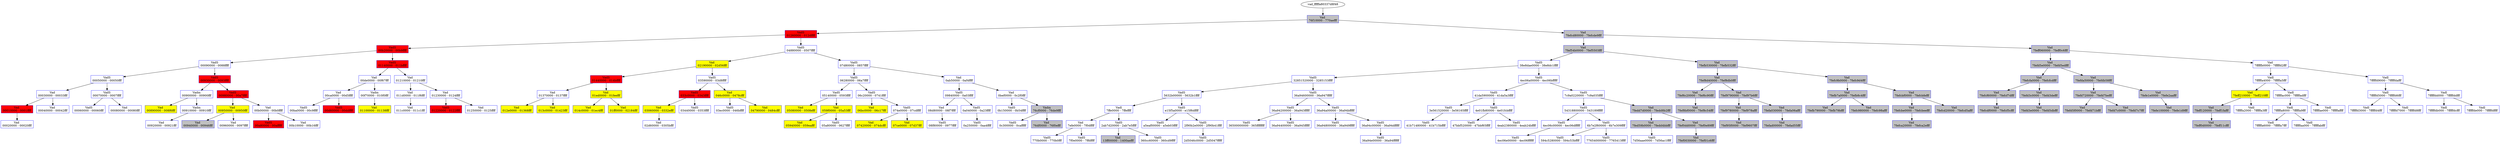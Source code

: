 /* Pid:   4236 */
digraph processtree {
graph [rankdir = "TB"];
vad_fffffa80337d8f48 -> vad_fffffa803244f6d0
vad_fffffa803244f6d0 [label = "{ Vad \n76f10000 - 770aefff }"shape = "record" color = "blue" style = "filled" fillcolor = "gray"];
vad_fffffa803244f6d0 -> vad_fffffa803162e8c0
vad_fffffa803162e8c0 [label = "{ VadS\n01260000 - 012dffff }"shape = "record" color = "blue" style = "filled" fillcolor = "red"];
vad_fffffa803162e8c0 -> vad_fffffa80317a9d20
vad_fffffa80317a9d20 [label = "{ VadS\n00b20000 - 00b9ffff }"shape = "record" color = "blue" style = "filled" fillcolor = "red"];
vad_fffffa80317a9d20 -> vad_fffffa80317d4690
vad_fffffa80317d4690 [label = "{ VadS\n00090000 - 0088ffff }"shape = "record" color = "blue" style = "filled" fillcolor = "white"];
vad_fffffa80317d4690 -> vad_fffffa8031617710
vad_fffffa8031617710 [label = "{ VadS\n00050000 - 00050fff }"shape = "record" color = "blue" style = "filled" fillcolor = "white"];
vad_fffffa8031617710 -> vad_fffffa8032726890
vad_fffffa8032726890 [label = "{ Vad \n00030000 - 00033fff }"shape = "record" color = "blue" style = "filled" fillcolor = "white"];
vad_fffffa8032726890 -> vad_fffffa80338ac170
vad_fffffa80338ac170 [label = "{ Vad \n00010000 - 0001ffff }"shape = "record" color = "blue" style = "filled" fillcolor = "red"];
vad_fffffa80338ac170 -> vad_fffffa8033846700
vad_fffffa8033846700 [label = "{ Vad \n00020000 - 00020fff }"shape = "record" color = "blue" style = "filled" fillcolor = "white"];
vad_fffffa8032726890 -> vad_fffffa80337b1ad0
vad_fffffa80337b1ad0 [label = "{ Vad \n00040000 - 00042fff }"shape = "record" color = "blue" style = "filled" fillcolor = "white"];
vad_fffffa8031617710 -> vad_fffffa803183f2b0
vad_fffffa803183f2b0 [label = "{ VadS\n00070000 - 0007ffff }"shape = "record" color = "blue" style = "filled" fillcolor = "white"];
vad_fffffa803183f2b0 -> vad_fffffa8031e1f820
vad_fffffa8031e1f820 [label = "{ VadS\n00060000 - 00060fff }"shape = "record" color = "blue" style = "filled" fillcolor = "white"];
vad_fffffa803183f2b0 -> vad_fffffa80338c02d0
vad_fffffa80338c02d0 [label = "{ Vad \n00080000 - 00080fff }"shape = "record" color = "blue" style = "filled" fillcolor = "white"];
vad_fffffa80317d4690 -> vad_fffffa803151ec90
vad_fffffa803151ec90 [label = "{ VadS\n00930000 - 0093ffff }"shape = "record" color = "blue" style = "filled" fillcolor = "red"];
vad_fffffa803151ec90 -> vad_fffffa803355b5d0
vad_fffffa803355b5d0 [label = "{ Vadm\n00900000 - 00900fff }"shape = "record" color = "blue" style = "filled" fillcolor = "white"];
vad_fffffa803355b5d0 -> vad_fffffa80317b6160
vad_fffffa80317b6160 [label = "{ Vad \n00890000 - 008f6fff }"shape = "record" color = "blue" style = "filled" fillcolor = "yellow"];
vad_fffffa803355b5d0 -> vad_fffffa8032d4c3d0
vad_fffffa8032d4c3d0 [label = "{ Vadm\n00910000 - 00910fff }"shape = "record" color = "blue" style = "filled" fillcolor = "white"];
vad_fffffa8032d4c3d0 -> vad_fffffa80338221a0
vad_fffffa80338221a0 [label = "{ Vad \n00920000 - 00921fff }"shape = "record" color = "blue" style = "filled" fillcolor = "white"];
vad_fffffa803151ec90 -> vad_fffffa8031f1db20
vad_fffffa8031f1db20 [label = "{ VadS\n00980000 - 00a7ffff }"shape = "record" color = "blue" style = "filled" fillcolor = "red"];
vad_fffffa8031f1db20 -> vad_fffffa8031719af0
vad_fffffa8031719af0 [label = "{ Vad \n00950000 - 00950fff }"shape = "record" color = "blue" style = "filled" fillcolor = "yellow"];
vad_fffffa8031719af0 -> vad_fffffa8033177a80
vad_fffffa8033177a80 [label = "{ Vad \n00940000 - 00946fff }"shape = "record" color = "blue" style = "filled" fillcolor = "gray"];
vad_fffffa8031719af0 -> vad_fffffa8033916240
vad_fffffa8033916240 [label = "{ Vad \n00960000 - 0097ffff }"shape = "record" color = "blue" style = "filled" fillcolor = "white"];
vad_fffffa8031f1db20 -> vad_fffffa8033904640
vad_fffffa8033904640 [label = "{ Vad \n00b00000 - 00b0ffff }"shape = "record" color = "blue" style = "filled" fillcolor = "white"];
vad_fffffa8033904640 -> vad_fffffa803187e100
vad_fffffa803187e100 [label = "{ VadS\n00a80000 - 00afffff }"shape = "record" color = "blue" style = "filled" fillcolor = "red"];
vad_fffffa8033904640 -> vad_fffffa8033917900
vad_fffffa8033917900 [label = "{ Vad \n00b10000 - 00b16fff }"shape = "record" color = "blue" style = "filled" fillcolor = "white"];
vad_fffffa80317a9d20 -> vad_fffffa80317daee0
vad_fffffa80317daee0 [label = "{ VadS\n01140000 - 011bffff }"shape = "record" color = "blue" style = "filled" fillcolor = "red"];
vad_fffffa80317daee0 -> vad_fffffa803244b1b0
vad_fffffa803244b1b0 [label = "{ Vad \n00de0000 - 00f67fff }"shape = "record" color = "blue" style = "filled" fillcolor = "white"];
vad_fffffa803244b1b0 -> vad_fffffa803380c130
vad_fffffa803380c130 [label = "{ Vad \n00ca0000 - 00d5ffff }"shape = "record" color = "blue" style = "filled" fillcolor = "white"];
vad_fffffa803380c130 -> vad_fffffa8031528fc0
vad_fffffa8031528fc0 [label = "{ VadS\n00ba0000 - 00c9ffff }"shape = "record" color = "blue" style = "filled" fillcolor = "white"];
vad_fffffa803380c130 -> vad_fffffa8031582c30
vad_fffffa8031582c30 [label = "{ VadS\n00d60000 - 00ddffff }"shape = "record" color = "blue" style = "filled" fillcolor = "red"];
vad_fffffa803244b1b0 -> vad_fffffa8032a5b140
vad_fffffa8032a5b140 [label = "{ Vadm\n00f70000 - 010f0fff }"shape = "record" color = "blue" style = "filled" fillcolor = "white"];
vad_fffffa8032a5b140 -> vad_fffffa8033916360
vad_fffffa8033916360 [label = "{ Vad \n01100000 - 01138fff }"shape = "record" color = "blue" style = "filled" fillcolor = "yellow"];
vad_fffffa80317daee0 -> vad_fffffa80325f3520
vad_fffffa80325f3520 [label = "{ Vad \n01210000 - 01210fff }"shape = "record" color = "blue" style = "filled" fillcolor = "white"];
vad_fffffa80325f3520 -> vad_fffffa80338c0240
vad_fffffa80338c0240 [label = "{ Vad \n011d0000 - 011f6fff }"shape = "record" color = "blue" style = "filled" fillcolor = "white"];
vad_fffffa80338c0240 -> vad_fffffa8033917870
vad_fffffa8033917870 [label = "{ Vad \n011c0000 - 011c1fff }"shape = "record" color = "blue" style = "filled" fillcolor = "white"];
vad_fffffa80325f3520 -> vad_fffffa80338ab340
vad_fffffa80338ab340 [label = "{ Vad \n01230000 - 0124ffff }"shape = "record" color = "blue" style = "filled" fillcolor = "white"];
vad_fffffa80338ab340 -> vad_fffffa803186bca0
vad_fffffa803186bca0 [label = "{ VadS\n01220000 - 0122ffff }"shape = "record" color = "blue" style = "filled" fillcolor = "red"];
vad_fffffa80338ab340 -> vad_fffffa80338c33e0
vad_fffffa80338c33e0 [label = "{ Vad \n01250000 - 0125ffff }"shape = "record" color = "blue" style = "filled" fillcolor = "white"];
vad_fffffa803162e8c0 -> vad_fffffa80335cf5b0
vad_fffffa80335cf5b0 [label = "{ VadS\n04880000 - 0507ffff }"shape = "record" color = "blue" style = "filled" fillcolor = "white"];
vad_fffffa80335cf5b0 -> vad_fffffa80339162d0
vad_fffffa80339162d0 [label = "{ Vad \n02190000 - 02d56fff }"shape = "record" color = "blue" style = "filled" fillcolor = "yellow"];
vad_fffffa80339162d0 -> vad_fffffa80315605c0
vad_fffffa80315605c0 [label = "{ VadS\n01440000 - 014bffff }"shape = "record" color = "blue" style = "filled" fillcolor = "red"];
vad_fffffa80315605c0 -> vad_fffffa80338c3350
vad_fffffa80338c3350 [label = "{ Vad \n01370000 - 0137ffff }"shape = "record" color = "blue" style = "filled" fillcolor = "white"];
vad_fffffa80338c3350 -> vad_fffffa80311a1820
vad_fffffa80311a1820 [label = "{ Vad \n012e0000 - 01368fff }"shape = "record" color = "blue" style = "filled" fillcolor = "yellow"];
vad_fffffa80338c3350 -> vad_fffffa80324b0cd0
vad_fffffa80324b0cd0 [label = "{ Vad \n013c0000 - 01423fff }"shape = "record" color = "blue" style = "filled" fillcolor = "yellow"];
vad_fffffa80315605c0 -> vad_fffffa80311a18b0
vad_fffffa80311a18b0 [label = "{ Vad \n01ed0000 - 01feefff }"shape = "record" color = "blue" style = "filled" fillcolor = "yellow"];
vad_fffffa80311a18b0 -> vad_fffffa80311a1790
vad_fffffa80311a1790 [label = "{ Vad \n014c0000 - 01ec4fff }"shape = "record" color = "blue" style = "filled" fillcolor = "yellow"];
vad_fffffa80311a18b0 -> vad_fffffa8033916a50
vad_fffffa8033916a50 [label = "{ Vad \n01ff0000 - 02184fff }"shape = "record" color = "blue" style = "filled" fillcolor = "yellow"];
vad_fffffa80339162d0 -> vad_fffffa803382e170
vad_fffffa803382e170 [label = "{ VadS\n03590000 - 03d8ffff }"shape = "record" color = "blue" style = "filled" fillcolor = "white"];
vad_fffffa803382e170 -> vad_fffffa80337be1e0
vad_fffffa80337be1e0 [label = "{ VadS\n033c0000 - 0343ffff }"shape = "record" color = "blue" style = "filled" fillcolor = "red"];
vad_fffffa80337be1e0 -> vad_fffffa8033917990
vad_fffffa8033917990 [label = "{ Vad \n03060000 - 0332efff }"shape = "record" color = "blue" style = "filled" fillcolor = "yellow"];
vad_fffffa8033917990 -> vad_fffffa80339177e0
vad_fffffa80339177e0 [label = "{ Vad \n02d60000 - 0305bfff }"shape = "record" color = "blue" style = "filled" fillcolor = "white"];
vad_fffffa80337be1e0 -> vad_fffffa803380bd90
vad_fffffa803380bd90 [label = "{ VadS\n03440000 - 0353ffff }"shape = "record" color = "blue" style = "filled" fillcolor = "white"];
vad_fffffa803382e170 -> vad_fffffa8031427150
vad_fffffa8031427150 [label = "{ Vad \n046c0000 - 0478cfff }"shape = "record" color = "blue" style = "filled" fillcolor = "yellow"];
vad_fffffa8031427150 -> vad_fffffa803382fb80
vad_fffffa803382fb80 [label = "{ VadS\n03ec0000 - 046bffff }"shape = "record" color = "blue" style = "filled" fillcolor = "white"];
vad_fffffa8031427150 -> vad_fffffa8032736e50
vad_fffffa8032736e50 [label = "{ Vad \n04790000 - 0484cfff }"shape = "record" color = "blue" style = "filled" fillcolor = "yellow"];
vad_fffffa80335cf5b0 -> vad_fffffa8032d4e0c0
vad_fffffa8032d4e0c0 [label = "{ VadS\n07d80000 - 0857ffff }"shape = "record" color = "blue" style = "filled" fillcolor = "white"];
vad_fffffa8032d4e0c0 -> vad_fffffa803260b250
vad_fffffa803260b250 [label = "{ VadS\n06280000 - 06a7ffff }"shape = "record" color = "blue" style = "filled" fillcolor = "white"];
vad_fffffa803260b250 -> vad_fffffa80334e1d70
vad_fffffa80334e1d70 [label = "{ VadS\n05140000 - 0593ffff }"shape = "record" color = "blue" style = "filled" fillcolor = "white"];
vad_fffffa80334e1d70 -> vad_fffffa8032381100
vad_fffffa8032381100 [label = "{ Vad \n05080000 - 050fefff }"shape = "record" color = "blue" style = "filled" fillcolor = "yellow"];
vad_fffffa80334e1d70 -> vad_fffffa80324647e0
vad_fffffa80324647e0 [label = "{ Vad \n059f0000 - 05a53fff }"shape = "record" color = "blue" style = "filled" fillcolor = "yellow"];
vad_fffffa80324647e0 -> vad_fffffa803272f7b0
vad_fffffa803272f7b0 [label = "{ Vad \n05940000 - 059eafff }"shape = "record" color = "blue" style = "filled" fillcolor = "yellow"];
vad_fffffa80324647e0 -> vad_fffffa803332f590
vad_fffffa803332f590 [label = "{ VadS\n05a80000 - 0627ffff }"shape = "record" color = "blue" style = "filled" fillcolor = "white"];
vad_fffffa803260b250 -> vad_fffffa8031e54940
vad_fffffa8031e54940 [label = "{ VadS\n06c20000 - 0741ffff }"shape = "record" color = "blue" style = "filled" fillcolor = "white"];
vad_fffffa8031e54940 -> vad_fffffa803258f6b0
vad_fffffa803258f6b0 [label = "{ Vad \n06bc0000 - 06c17fff }"shape = "record" color = "blue" style = "filled" fillcolor = "yellow"];
vad_fffffa8031e54940 -> vad_fffffa803378d930
vad_fffffa803378d930 [label = "{ VadS\n074e0000 - 07cdffff }"shape = "record" color = "blue" style = "filled" fillcolor = "white"];
vad_fffffa803378d930 -> vad_fffffa80327f1e10
vad_fffffa80327f1e10 [label = "{ Vad \n07420000 - 074dcfff }"shape = "record" color = "blue" style = "filled" fillcolor = "yellow"];
vad_fffffa803378d930 -> vad_fffffa80325f58b0
vad_fffffa80325f58b0 [label = "{ Vad \n07ce0000 - 07d37fff }"shape = "record" color = "blue" style = "filled" fillcolor = "yellow"];
vad_fffffa8032d4e0c0 -> vad_fffffa80338fba40
vad_fffffa80338fba40 [label = "{ Vad \n0ab50000 - 0af4ffff }"shape = "record" color = "blue" style = "filled" fillcolor = "white"];
vad_fffffa80338fba40 -> vad_fffffa80333d8450
vad_fffffa80333d8450 [label = "{ VadS\n09840000 - 0a03ffff }"shape = "record" color = "blue" style = "filled" fillcolor = "white"];
vad_fffffa80333d8450 -> vad_fffffa803390f180
vad_fffffa803390f180 [label = "{ Vad \n08d80000 - 08f7ffff }"shape = "record" color = "blue" style = "filled" fillcolor = "white"];
vad_fffffa803390f180 -> vad_fffffa803182a8f0
vad_fffffa803182a8f0 [label = "{ VadS\n08f80000 - 0977ffff }"shape = "record" color = "blue" style = "filled" fillcolor = "white"];
vad_fffffa80333d8450 -> vad_fffffa8033821110
vad_fffffa8033821110 [label = "{ VadS\n0a040000 - 0a23ffff }"shape = "record" color = "blue" style = "filled" fillcolor = "white"];
vad_fffffa8033821110 -> vad_fffffa80315dd6b0
vad_fffffa80315dd6b0 [label = "{ VadS\n0a250000 - 0aa4ffff }"shape = "record" color = "blue" style = "filled" fillcolor = "white"];
vad_fffffa80338fba40 -> vad_fffffa8032722270
vad_fffffa8032722270 [label = "{ Vad \n0bef0000 - 0c2f0fff }"shape = "record" color = "blue" style = "filled" fillcolor = "white"];
vad_fffffa8032722270 -> vad_fffffa80331b78c0
vad_fffffa80331b78c0 [label = "{ VadS\n0b150000 - 0b54ffff }"shape = "record" color = "blue" style = "filled" fillcolor = "white"];
vad_fffffa8032722270 -> vad_fffffa803378df70
vad_fffffa803378df70 [label = "{ Vadm\n76cf0000 - 76de9fff }"shape = "record" color = "blue" style = "filled" fillcolor = "gray"];
vad_fffffa803378df70 -> vad_fffffa803266c010
vad_fffffa803266c010 [label = "{ VadS\n0c300000 - 0cafffff }"shape = "record" color = "blue" style = "filled" fillcolor = "white"];
vad_fffffa803378df70 -> vad_fffffa8033560a40
vad_fffffa8033560a40 [label = "{ Vad \n76df0000 - 76f0efff }"shape = "record" color = "blue" style = "filled" fillcolor = "gray"];
vad_fffffa803244f6d0 -> vad_fffffa80338941e0
vad_fffffa80338941e0 [label = "{ Vad \n7fefcd80000 - 7fefcde9fff }"shape = "record" color = "blue" style = "filled" fillcolor = "gray"];
vad_fffffa80338941e0 -> vad_fffffa80331779f0
vad_fffffa80331779f0 [label = "{ Vad \n7fef54b0000 - 7fef5503fff }"shape = "record" color = "blue" style = "filled" fillcolor = "gray"];
vad_fffffa80331779f0 -> vad_fffffa803367fe40
vad_fffffa803367fe40 [label = "{ VadS\n38e8dae0000 - 38e8dc1ffff }"shape = "record" color = "blue" style = "filled" fillcolor = "white"];
vad_fffffa803367fe40 -> vad_fffffa803244bbc0
vad_fffffa803244bbc0 [label = "{ VadS\n32851520000 - 3285153ffff }"shape = "record" color = "blue" style = "filled" fillcolor = "white"];
vad_fffffa803244bbc0 -> vad_fffffa8032589b70
vad_fffffa8032589b70 [label = "{ VadS\n5632b00000 - 5632b1ffff }"shape = "record" color = "blue" style = "filled" fillcolor = "white"];
vad_fffffa8032589b70 -> vad_fffffa80316a6820
vad_fffffa80316a6820 [label = "{ Vadl\n7ffe0000 - 7ffeffff }"shape = "record" color = "blue" style = "filled" fillcolor = "white"];
vad_fffffa80316a6820 -> vad_fffffa80338be110
vad_fffffa80338be110 [label = "{ Vad \n7efe0000 - 7f0dffff }"shape = "record" color = "blue" style = "filled" fillcolor = "white"];
vad_fffffa80338be110 -> vad_fffffa803155b240
vad_fffffa803155b240 [label = "{ VadS\n770b0000 - 770b0fff }"shape = "record" color = "blue" style = "filled" fillcolor = "white"];
vad_fffffa80338be110 -> vad_fffffa80327f6960
vad_fffffa80327f6960 [label = "{ VadS\n7f0e0000 - 7ffdffff }"shape = "record" color = "blue" style = "filled" fillcolor = "white"];
vad_fffffa80316a6820 -> vad_fffffa80337596d0
vad_fffffa80337596d0 [label = "{ VadS\n2ab7d20000 - 2ab7e5ffff }"shape = "record" color = "blue" style = "filled" fillcolor = "white"];
vad_fffffa80337596d0 -> vad_fffffa8032448db0
vad_fffffa8032448db0 [label = "{ Vad \n13ff00000 - 1400aefff }"shape = "record" color = "blue" style = "filled" fillcolor = "gray"];
vad_fffffa80337596d0 -> vad_fffffa80339160e0
vad_fffffa80339160e0 [label = "{ VadS\n360cc60000 - 360cd9ffff }"shape = "record" color = "blue" style = "filled" fillcolor = "white"];
vad_fffffa8032589b70 -> vad_fffffa803184b170
vad_fffffa803184b170 [label = "{ VadS\ne15f5a0000 - e15f6dffff }"shape = "record" color = "blue" style = "filled" fillcolor = "white"];
vad_fffffa803184b170 -> vad_fffffa8032722220
vad_fffffa8032722220 [label = "{ VadS\na5eaf00000 - a5eb03ffff }"shape = "record" color = "blue" style = "filled" fillcolor = "white"];
vad_fffffa803184b170 -> vad_fffffa80317845e0
vad_fffffa80317845e0 [label = "{ VadS\n2f90b2e0000 - 2f90b41ffff }"shape = "record" color = "blue" style = "filled" fillcolor = "white"];
vad_fffffa80317845e0 -> vad_fffffa80332e0880
vad_fffffa80332e0880 [label = "{ VadS\n2d5046c0000 - 2d5047fffff }"shape = "record" color = "blue" style = "filled" fillcolor = "white"];
vad_fffffa803244bbc0 -> vad_fffffa80316c7750
vad_fffffa80316c7750 [label = "{ VadS\n36a94600000 - 36a947fffff }"shape = "record" color = "blue" style = "filled" fillcolor = "white"];
vad_fffffa80316c7750 -> vad_fffffa8032616a00
vad_fffffa8032616a00 [label = "{ VadS\n36a94200000 - 36a943fffff }"shape = "record" color = "blue" style = "filled" fillcolor = "white"];
vad_fffffa8032616a00 -> vad_fffffa80317f26b0
vad_fffffa80317f26b0 [label = "{ VadS\n36500000000 - 365ffffffff }"shape = "record" color = "blue" style = "filled" fillcolor = "white"];
vad_fffffa8032616a00 -> vad_fffffa8031e6adb0
vad_fffffa8031e6adb0 [label = "{ VadS\n36a94400000 - 36a945fffff }"shape = "record" color = "blue" style = "filled" fillcolor = "white"];
vad_fffffa80316c7750 -> vad_fffffa8032c666d0
vad_fffffa8032c666d0 [label = "{ VadS\n36a94a00000 - 36a94bfffff }"shape = "record" color = "blue" style = "filled" fillcolor = "white"];
vad_fffffa8032c666d0 -> vad_fffffa80331ee970
vad_fffffa80331ee970 [label = "{ VadS\n36a94800000 - 36a949fffff }"shape = "record" color = "blue" style = "filled" fillcolor = "white"];
vad_fffffa8032c666d0 -> vad_fffffa8033823120
vad_fffffa8033823120 [label = "{ VadS\n36a94c00000 - 36a94dfffff }"shape = "record" color = "blue" style = "filled" fillcolor = "white"];
vad_fffffa8033823120 -> vad_fffffa80338ac5b0
vad_fffffa80338ac5b0 [label = "{ VadS\n36a94e00000 - 36a94ffffff }"shape = "record" color = "blue" style = "filled" fillcolor = "white"];
vad_fffffa803367fe40 -> vad_fffffa80334c99d0
vad_fffffa80334c99d0 [label = "{ VadS\n4ec06a00000 - 4ec06bfffff }"shape = "record" color = "blue" style = "filled" fillcolor = "white"];
vad_fffffa80334c99d0 -> vad_fffffa803267b9c0
vad_fffffa803267b9c0 [label = "{ VadS\n41da5900000 - 41da5a3ffff }"shape = "record" color = "blue" style = "filled" fillcolor = "white"];
vad_fffffa803267b9c0 -> vad_fffffa8031502940
vad_fffffa8031502940 [label = "{ VadS\n3e561520000 - 3e56165ffff }"shape = "record" color = "blue" style = "filled" fillcolor = "white"];
vad_fffffa8031502940 -> vad_fffffa8032886190
vad_fffffa8032886190 [label = "{ VadS\n41b71480000 - 41b715bffff }"shape = "record" color = "blue" style = "filled" fillcolor = "white"];
vad_fffffa803267b9c0 -> vad_fffffa80317134b0
vad_fffffa80317134b0 [label = "{ VadS\n4e01fb80000 - 4e01fcbffff }"shape = "record" color = "blue" style = "filled" fillcolor = "white"];
vad_fffffa80317134b0 -> vad_fffffa80317f9e40
vad_fffffa80317f9e40 [label = "{ VadS\n47bbf520000 - 47bbf65ffff }"shape = "record" color = "blue" style = "filled" fillcolor = "white"];
vad_fffffa80317134b0 -> vad_fffffa803274e820
vad_fffffa803274e820 [label = "{ VadS\n4eab2380000 - 4eab24bffff }"shape = "record" color = "blue" style = "filled" fillcolor = "white"];
vad_fffffa80334c99d0 -> vad_fffffa803177c930
vad_fffffa803177c930 [label = "{ VadS\n7c9a0220000 - 7c9a035ffff }"shape = "record" color = "blue" style = "filled" fillcolor = "white"];
vad_fffffa803177c930 -> vad_fffffa80338487f0
vad_fffffa80338487f0 [label = "{ VadS\n54318800000 - 543189fffff }"shape = "record" color = "blue" style = "filled" fillcolor = "white"];
vad_fffffa80338487f0 -> vad_fffffa8032d966a0
vad_fffffa8032d966a0 [label = "{ VadS\n4ec06c00000 - 4ec06dfffff }"shape = "record" color = "blue" style = "filled" fillcolor = "white"];
vad_fffffa8032d966a0 -> vad_fffffa8031e43860
vad_fffffa8031e43860 [label = "{ VadS\n4ec06e00000 - 4ec06ffffff }"shape = "record" color = "blue" style = "filled" fillcolor = "white"];
vad_fffffa80338487f0 -> vad_fffffa80325410d0
vad_fffffa80325410d0 [label = "{ VadS\n6b7e2f60000 - 6b7e309ffff }"shape = "record" color = "blue" style = "filled" fillcolor = "white"];
vad_fffffa80325410d0 -> vad_fffffa80310ab4c0
vad_fffffa80310ab4c0 [label = "{ VadS\n594c5280000 - 594c53bffff }"shape = "record" color = "blue" style = "filled" fillcolor = "white"];
vad_fffffa80325410d0 -> vad_fffffa8032767bd0
vad_fffffa8032767bd0 [label = "{ VadS\n77654000000 - 7765413ffff }"shape = "record" color = "blue" style = "filled" fillcolor = "white"];
vad_fffffa803177c930 -> vad_fffffa80337b0b90
vad_fffffa80337b0b90 [label = "{ Vad \n7fedd7d0000 - 7fedd8b2fff }"shape = "record" color = "blue" style = "filled" fillcolor = "gray"];
vad_fffffa80337b0b90 -> vad_fffffa803267b5c0
vad_fffffa803267b5c0 [label = "{ Vad \n7fed59b0000 - 7fedd4bbfff }"shape = "record" color = "blue" style = "filled" fillcolor = "gray"];
vad_fffffa803267b5c0 -> vad_fffffa80333357a0
vad_fffffa80333357a0 [label = "{ VadS\n7d56aae0000 - 7d56ac1ffff }"shape = "record" color = "blue" style = "filled" fillcolor = "white"];
vad_fffffa80337b0b90 -> vad_fffffa80338bfcd0
vad_fffffa80338bfcd0 [label = "{ Vad \n7fef0dd0000 - 7fef0e89fff }"shape = "record" color = "blue" style = "filled" fillcolor = "gray"];
vad_fffffa80338bfcd0 -> vad_fffffa8033848210
vad_fffffa8033848210 [label = "{ Vad \n7fef0030000 - 7fef01c6fff }"shape = "record" color = "blue" style = "filled" fillcolor = "gray"];
vad_fffffa80331779f0 -> vad_fffffa80338adf80
vad_fffffa80338adf80 [label = "{ Vad \n7fefb530000 - 7fefb532fff }"shape = "record" color = "blue" style = "filled" fillcolor = "gray"];
vad_fffffa80338adf80 -> vad_fffffa80338af1a0
vad_fffffa80338af1a0 [label = "{ Vad \n7fef8d40000 - 7fef8db0fff }"shape = "record" color = "blue" style = "filled" fillcolor = "gray"];
vad_fffffa80338af1a0 -> vad_fffffa8033848180
vad_fffffa8033848180 [label = "{ Vad \n7fef6c20000 - 7fef6c90fff }"shape = "record" color = "blue" style = "filled" fillcolor = "gray"];
vad_fffffa8033848180 -> vad_fffffa8031719c10
vad_fffffa8031719c10 [label = "{ Vad \n7fef8bf0000 - 7fef8c54fff }"shape = "record" color = "blue" style = "filled" fillcolor = "gray"];
vad_fffffa80338af1a0 -> vad_fffffa80338bebd0
vad_fffffa80338bebd0 [label = "{ Vad \n7fef9790000 - 7fef97b6fff }"shape = "record" color = "blue" style = "filled" fillcolor = "gray"];
vad_fffffa80338bebd0 -> vad_fffffa80338ae880
vad_fffffa80338ae880 [label = "{ Vad \n7fef9780000 - 7fef978afff }"shape = "record" color = "blue" style = "filled" fillcolor = "gray"];
vad_fffffa80338ae880 -> vad_fffffa8031719b80
vad_fffffa8031719b80 [label = "{ Vad \n7fef95f0000 - 7fef9607fff }"shape = "record" color = "blue" style = "filled" fillcolor = "gray"];
vad_fffffa80338bebd0 -> vad_fffffa80338ad0a0
vad_fffffa80338ad0a0 [label = "{ Vad \n7fefa030000 - 7fefa06afff }"shape = "record" color = "blue" style = "filled" fillcolor = "gray"];
vad_fffffa80338ad0a0 -> vad_fffffa8033917750
vad_fffffa8033917750 [label = "{ Vad \n7fefad00000 - 7fefad55fff }"shape = "record" color = "blue" style = "filled" fillcolor = "gray"];
vad_fffffa80338adf80 -> vad_fffffa803375f8f0
vad_fffffa803375f8f0 [label = "{ Vad \n7fefc9b0000 - 7fefc9d4fff }"shape = "record" color = "blue" style = "filled" fillcolor = "gray"];
vad_fffffa803375f8f0 -> vad_fffffa80338af230
vad_fffffa80338af230 [label = "{ Vad \n7fefb7a0000 - 7fefb8c4fff }"shape = "record" color = "blue" style = "filled" fillcolor = "gray"];
vad_fffffa80338af230 -> vad_fffffa803355b2f0
vad_fffffa803355b2f0 [label = "{ Vad \n7fefb790000 - 7fefb79bfff }"shape = "record" color = "blue" style = "filled" fillcolor = "gray"];
vad_fffffa80338af230 -> vad_fffffa803375f980
vad_fffffa803375f980 [label = "{ Vad \n7fefc980000 - 7fefc98afff }"shape = "record" color = "blue" style = "filled" fillcolor = "gray"];
vad_fffffa803375f8f0 -> vad_fffffa803326e710
vad_fffffa803326e710 [label = "{ Vad \n7fefcbf0000 - 7fefcbfefff }"shape = "record" color = "blue" style = "filled" fillcolor = "gray"];
vad_fffffa803326e710 -> vad_fffffa80338bfd60
vad_fffffa80338bfd60 [label = "{ Vad \n7fefcbe0000 - 7fefcbeefff }"shape = "record" color = "blue" style = "filled" fillcolor = "gray"];
vad_fffffa80338bfd60 -> vad_fffffa80339161b0
vad_fffffa80339161b0 [label = "{ Vad \n7fefca20000 - 7fefca2efff }"shape = "record" color = "blue" style = "filled" fillcolor = "gray"];
vad_fffffa803326e710 -> vad_fffffa8033302010
vad_fffffa8033302010 [label = "{ Vad \n7fefcd20000 - 7fefcd5afff }"shape = "record" color = "blue" style = "filled" fillcolor = "gray"];
vad_fffffa80338941e0 -> vad_fffffa80338ac8d0
vad_fffffa80338ac8d0 [label = "{ Vad \n7feff060000 - 7feff0c6fff }"shape = "record" color = "blue" style = "filled" fillcolor = "gray"];
vad_fffffa80338ac8d0 -> vad_fffffa803378d380
vad_fffffa803378d380 [label = "{ Vad \n7fefd5e0000 - 7fefd5edfff }"shape = "record" color = "blue" style = "filled" fillcolor = "gray"];
vad_fffffa803378d380 -> vad_fffffa80338ac600
vad_fffffa80338ac600 [label = "{ Vad \n7fefcfa0000 - 7fefcfcdfff }"shape = "record" color = "blue" style = "filled" fillcolor = "gray"];
vad_fffffa80338ac600 -> vad_fffffa803326e7a0
vad_fffffa803326e7a0 [label = "{ Vad \n7fefcf60000 - 7fefcf7dfff }"shape = "record" color = "blue" style = "filled" fillcolor = "gray"];
vad_fffffa803326e7a0 -> vad_fffffa80333020a0
vad_fffffa80333020a0 [label = "{ Vad \n7fefcdf0000 - 7fefcf5cfff }"shape = "record" color = "blue" style = "filled" fillcolor = "gray"];
vad_fffffa80338ac600 -> vad_fffffa80333022c0
vad_fffffa80333022c0 [label = "{ Vad \n7fefd3c0000 - 7fefd3defff }"shape = "record" color = "blue" style = "filled" fillcolor = "gray"];
vad_fffffa80333022c0 -> vad_fffffa80338ad010
vad_fffffa80338ad010 [label = "{ Vad \n7fefd3e0000 - 7fefd5dbfff }"shape = "record" color = "blue" style = "filled" fillcolor = "gray"];
vad_fffffa803378d380 -> vad_fffffa80338ad710
vad_fffffa80338ad710 [label = "{ Vad \n7fefda50000 - 7fefdb58fff }"shape = "record" color = "blue" style = "filled" fillcolor = "gray"];
vad_fffffa80338ad710 -> vad_fffffa80332452e0
vad_fffffa80332452e0 [label = "{ Vad \n7fefd720000 - 7fefd7befff }"shape = "record" color = "blue" style = "filled" fillcolor = "gray"];
vad_fffffa80332452e0 -> vad_fffffa803375f540
vad_fffffa803375f540 [label = "{ Vad \n7fefd5f0000 - 7fefd71bfff }"shape = "record" color = "blue" style = "filled" fillcolor = "gray"];
vad_fffffa80332452e0 -> vad_fffffa80316cb180
vad_fffffa80316cb180 [label = "{ Vad \n7fefd7c0000 - 7fefd7c7fff }"shape = "record" color = "blue" style = "filled" fillcolor = "gray"];
vad_fffffa80338ad710 -> vad_fffffa8033661ee0
vad_fffffa8033661ee0 [label = "{ Vad \n7fefe1e0000 - 7fefe2aafff }"shape = "record" color = "blue" style = "filled" fillcolor = "gray"];
vad_fffffa8033661ee0 -> vad_fffffa80338af7f0
vad_fffffa80338af7f0 [label = "{ Vad \n7fefe100000 - 7fefe1d9fff }"shape = "record" color = "blue" style = "filled" fillcolor = "gray"];
vad_fffffa80338ac8d0 -> vad_fffffa803276e950
vad_fffffa803276e950 [label = "{ Vad \n7fffffb0000 - 7fffffd2fff }"shape = "record" color = "blue" style = "filled" fillcolor = "white"];
vad_fffffa803276e950 -> vad_fffffa803259cde0
vad_fffffa803259cde0 [label = "{ Vadl\n7fffffa4000 - 7fffffa5fff }"shape = "record" color = "blue" style = "filled" fillcolor = "white"];
vad_fffffa803259cde0 -> vad_fffffa80325a83b0
vad_fffffa80325a83b0 [label = "{ Vad \n7feff210000 - 7feff210fff }"shape = "record" color = "blue" style = "filled" fillcolor = "yellow"];
vad_fffffa80325a83b0 -> vad_fffffa8032a0ce90
vad_fffffa8032a0ce90 [label = "{ Vad \n7feff120000 - 7feff1fafff }"shape = "record" color = "blue" style = "filled" fillcolor = "gray"];
vad_fffffa8032a0ce90 -> vad_fffffa80338a8190
vad_fffffa80338a8190 [label = "{ Vad \n7feff0d0000 - 7feff11cfff }"shape = "record" color = "blue" style = "filled" fillcolor = "gray"];
vad_fffffa80325a83b0 -> vad_fffffa8032a0cd90
vad_fffffa8032a0cd90 [label = "{ Vadl\n7fffffa2000 - 7fffffa3fff }"shape = "record" color = "blue" style = "filled" fillcolor = "white"];
vad_fffffa803259cde0 -> vad_fffffa80331ee4c0
vad_fffffa80331ee4c0 [label = "{ Vadl\n7fffffac000 - 7fffffadfff }"shape = "record" color = "blue" style = "filled" fillcolor = "white"];
vad_fffffa80331ee4c0 -> vad_fffffa803375f440
vad_fffffa803375f440 [label = "{ Vadl\n7fffffa8000 - 7fffffa9fff }"shape = "record" color = "blue" style = "filled" fillcolor = "white"];
vad_fffffa803375f440 -> vad_fffffa803130f3b0
vad_fffffa803130f3b0 [label = "{ Vadl\n7fffffa6000 - 7fffffa7fff }"shape = "record" color = "blue" style = "filled" fillcolor = "white"];
vad_fffffa803375f440 -> vad_fffffa8033302d30
vad_fffffa8033302d30 [label = "{ Vadl\n7fffffaa000 - 7fffffabfff }"shape = "record" color = "blue" style = "filled" fillcolor = "white"];
vad_fffffa80331ee4c0 -> vad_fffffa8033320280
vad_fffffa8033320280 [label = "{ Vadl\n7fffffae000 - 7fffffaffff }"shape = "record" color = "blue" style = "filled" fillcolor = "white"];
vad_fffffa803276e950 -> vad_fffffa8032535e40
vad_fffffa8032535e40 [label = "{ Vadl\n7fffffd9000 - 7fffffdafff }"shape = "record" color = "blue" style = "filled" fillcolor = "white"];
vad_fffffa8032535e40 -> vad_fffffa80337b1010
vad_fffffa80337b1010 [label = "{ Vadl\n7fffffd5000 - 7fffffd6fff }"shape = "record" color = "blue" style = "filled" fillcolor = "white"];
vad_fffffa80337b1010 -> vad_fffffa803375f5d0
vad_fffffa803375f5d0 [label = "{ Vadl\n7fffffd3000 - 7fffffd4fff }"shape = "record" color = "blue" style = "filled" fillcolor = "white"];
vad_fffffa80337b1010 -> vad_fffffa8032777240
vad_fffffa8032777240 [label = "{ Vadl\n7fffffd7000 - 7fffffd8fff }"shape = "record" color = "blue" style = "filled" fillcolor = "white"];
vad_fffffa8032535e40 -> vad_fffffa803277ba60
vad_fffffa803277ba60 [label = "{ Vadl\n7fffffdd000 - 7fffffddfff }"shape = "record" color = "blue" style = "filled" fillcolor = "white"];
vad_fffffa803277ba60 -> vad_fffffa80332bcb60
vad_fffffa80332bcb60 [label = "{ Vadl\n7fffffdb000 - 7fffffdcfff }"shape = "record" color = "blue" style = "filled" fillcolor = "white"];
vad_fffffa803277ba60 -> vad_fffffa8033177100
vad_fffffa8033177100 [label = "{ Vadl\n7fffffde000 - 7fffffdffff }"shape = "record" color = "blue" style = "filled" fillcolor = "white"];
}
